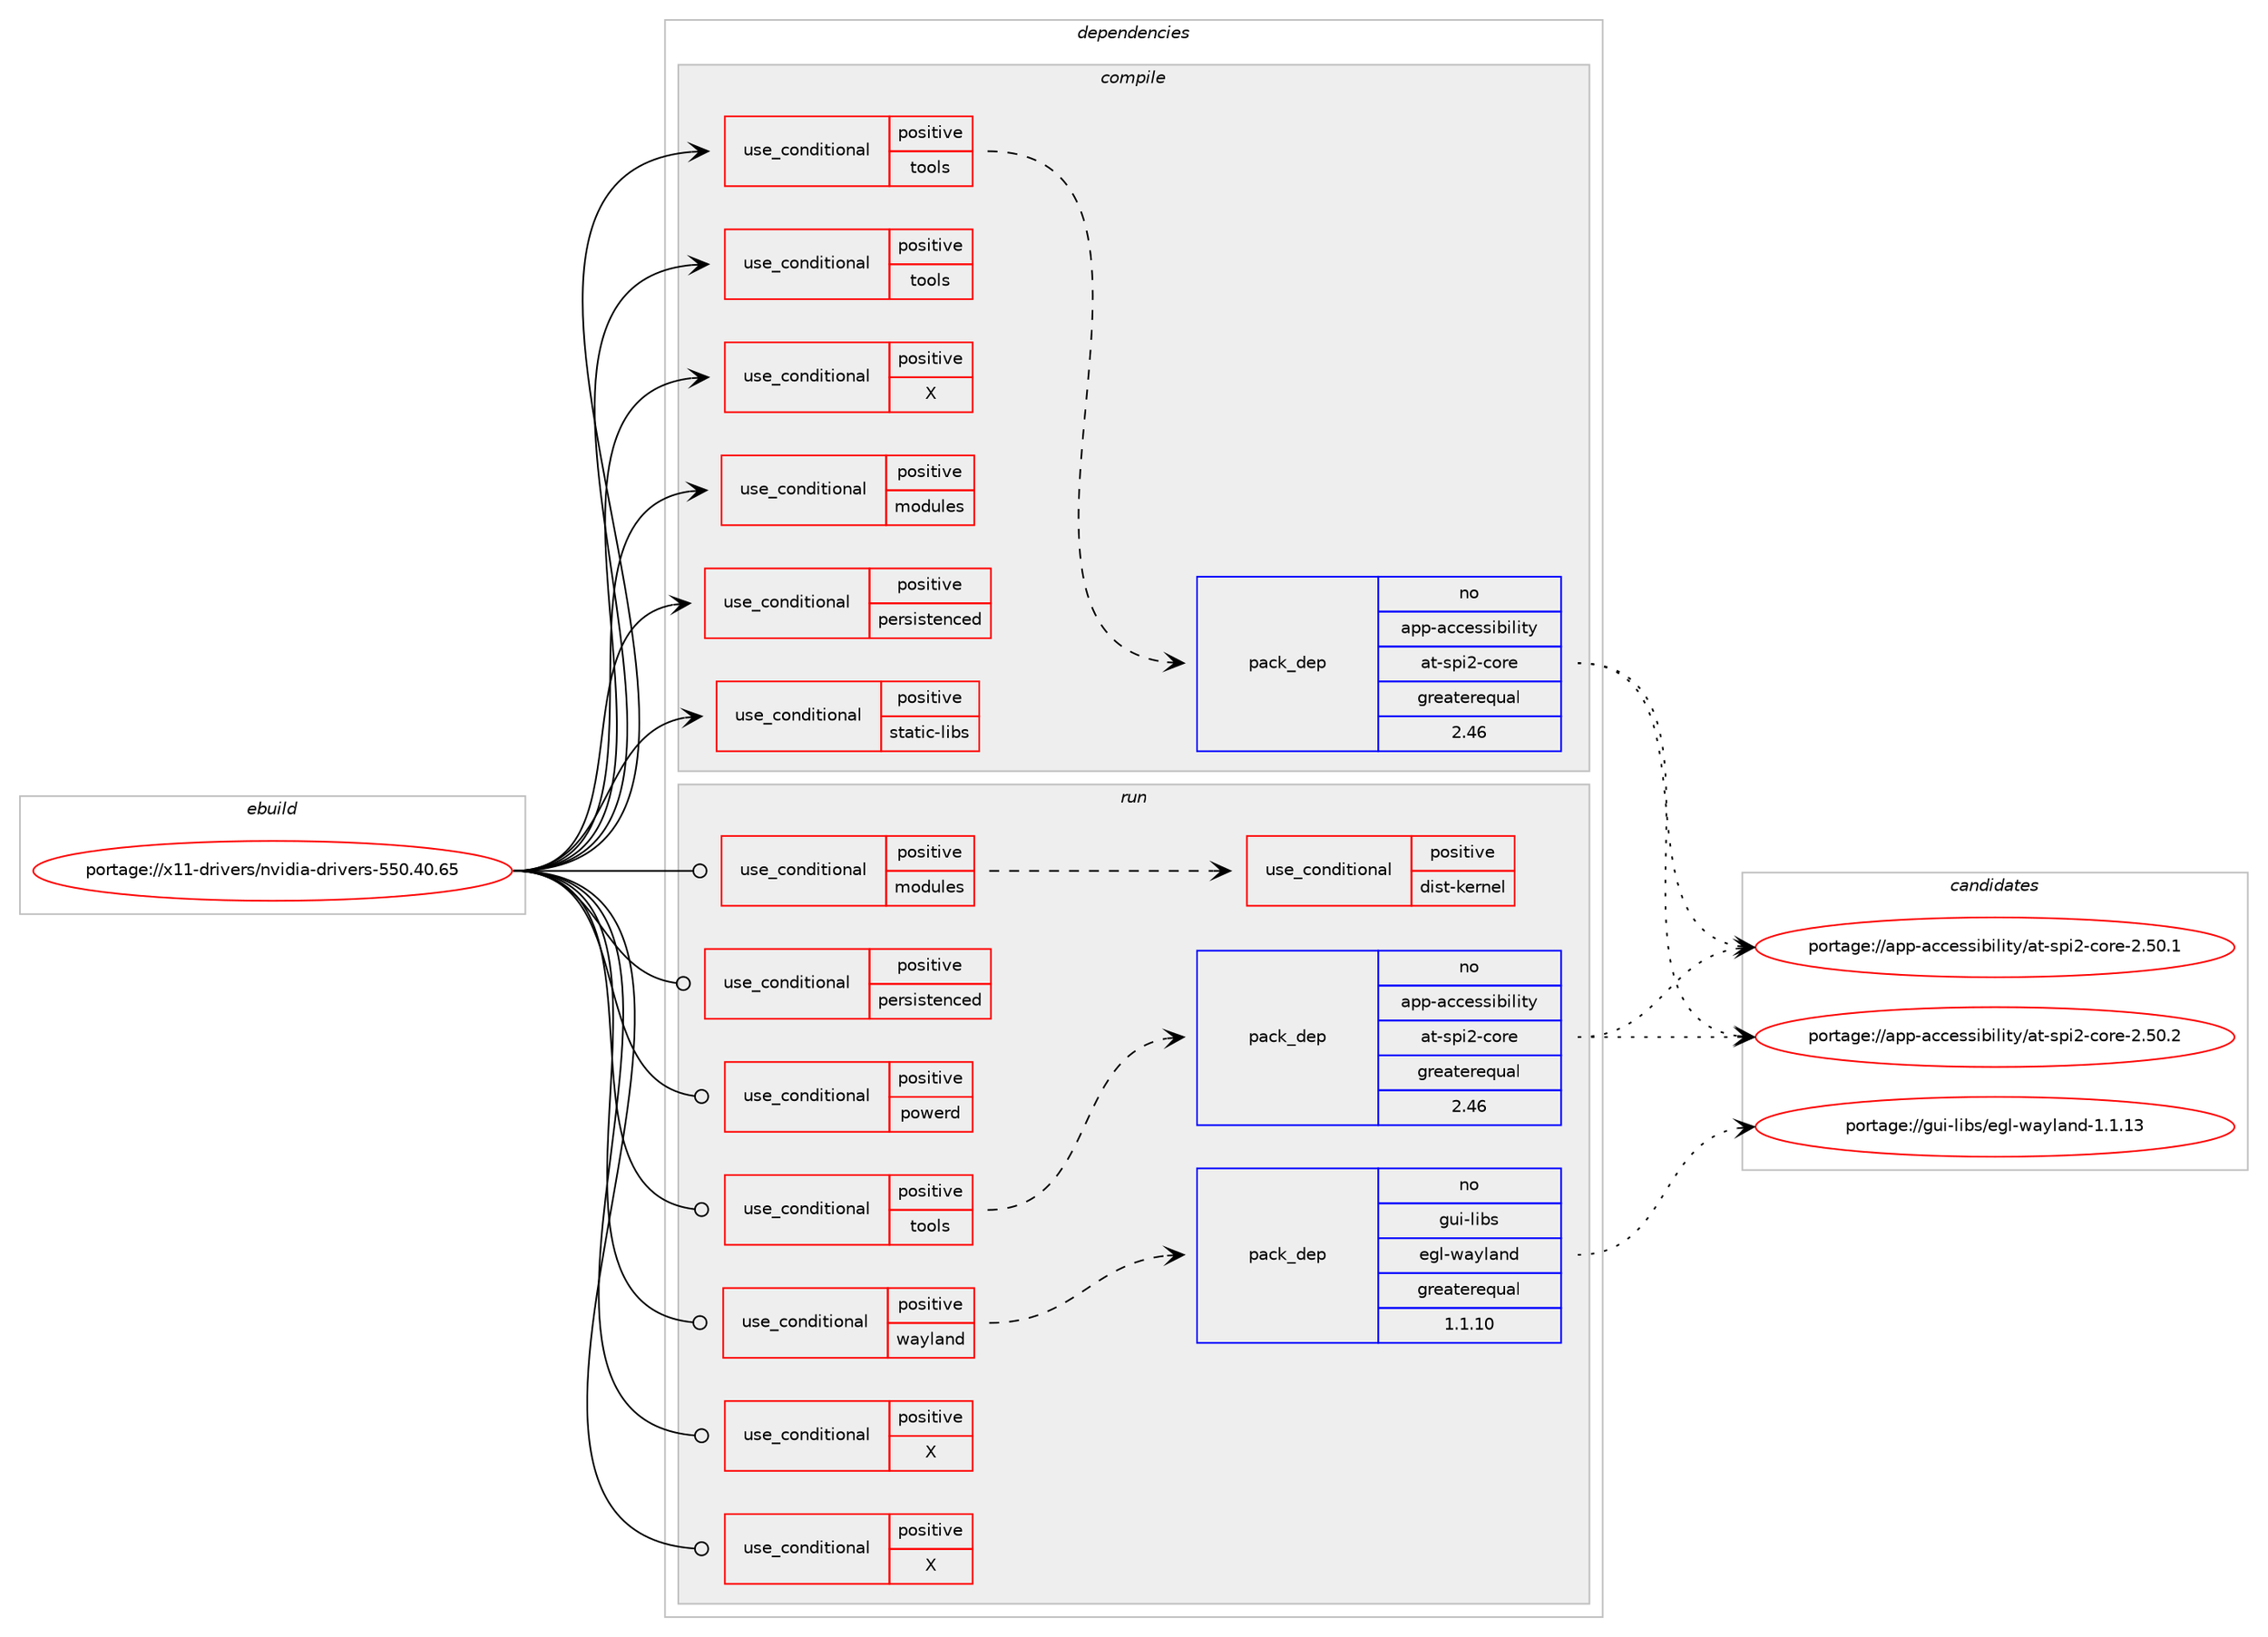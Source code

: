 digraph prolog {

# *************
# Graph options
# *************

newrank=true;
concentrate=true;
compound=true;
graph [rankdir=LR,fontname=Helvetica,fontsize=10,ranksep=1.5];#, ranksep=2.5, nodesep=0.2];
edge  [arrowhead=vee];
node  [fontname=Helvetica,fontsize=10];

# **********
# The ebuild
# **********

subgraph cluster_leftcol {
color=gray;
rank=same;
label=<<i>ebuild</i>>;
id [label="portage://x11-drivers/nvidia-drivers-550.40.65", color=red, width=4, href="../x11-drivers/nvidia-drivers-550.40.65.svg"];
}

# ****************
# The dependencies
# ****************

subgraph cluster_midcol {
color=gray;
label=<<i>dependencies</i>>;
subgraph cluster_compile {
fillcolor="#eeeeee";
style=filled;
label=<<i>compile</i>>;
subgraph cond118545 {
dependency227772 [label=<<TABLE BORDER="0" CELLBORDER="1" CELLSPACING="0" CELLPADDING="4"><TR><TD ROWSPAN="3" CELLPADDING="10">use_conditional</TD></TR><TR><TD>positive</TD></TR><TR><TD>X</TD></TR></TABLE>>, shape=none, color=red];
# *** BEGIN UNKNOWN DEPENDENCY TYPE (TODO) ***
# dependency227772 -> package_dependency(portage://x11-drivers/nvidia-drivers-550.40.65,install,no,x11-libs,libpciaccess,none,[,,],[],[])
# *** END UNKNOWN DEPENDENCY TYPE (TODO) ***

}
id:e -> dependency227772:w [weight=20,style="solid",arrowhead="vee"];
subgraph cond118546 {
dependency227773 [label=<<TABLE BORDER="0" CELLBORDER="1" CELLSPACING="0" CELLPADDING="4"><TR><TD ROWSPAN="3" CELLPADDING="10">use_conditional</TD></TR><TR><TD>positive</TD></TR><TR><TD>modules</TD></TR></TABLE>>, shape=none, color=red];
# *** BEGIN UNKNOWN DEPENDENCY TYPE (TODO) ***
# dependency227773 -> package_dependency(portage://x11-drivers/nvidia-drivers-550.40.65,install,no,virtual,linux-sources,none,[,,],[],[])
# *** END UNKNOWN DEPENDENCY TYPE (TODO) ***

}
id:e -> dependency227773:w [weight=20,style="solid",arrowhead="vee"];
subgraph cond118547 {
dependency227774 [label=<<TABLE BORDER="0" CELLBORDER="1" CELLSPACING="0" CELLPADDING="4"><TR><TD ROWSPAN="3" CELLPADDING="10">use_conditional</TD></TR><TR><TD>positive</TD></TR><TR><TD>persistenced</TD></TR></TABLE>>, shape=none, color=red];
# *** BEGIN UNKNOWN DEPENDENCY TYPE (TODO) ***
# dependency227774 -> package_dependency(portage://x11-drivers/nvidia-drivers-550.40.65,install,no,acct-user,nvpd,none,[,,],[],[])
# *** END UNKNOWN DEPENDENCY TYPE (TODO) ***

# *** BEGIN UNKNOWN DEPENDENCY TYPE (TODO) ***
# dependency227774 -> package_dependency(portage://x11-drivers/nvidia-drivers-550.40.65,install,no,net-libs,libtirpc,none,[,,],any_same_slot,[])
# *** END UNKNOWN DEPENDENCY TYPE (TODO) ***

}
id:e -> dependency227774:w [weight=20,style="solid",arrowhead="vee"];
subgraph cond118548 {
dependency227775 [label=<<TABLE BORDER="0" CELLBORDER="1" CELLSPACING="0" CELLPADDING="4"><TR><TD ROWSPAN="3" CELLPADDING="10">use_conditional</TD></TR><TR><TD>positive</TD></TR><TR><TD>static-libs</TD></TR></TABLE>>, shape=none, color=red];
# *** BEGIN UNKNOWN DEPENDENCY TYPE (TODO) ***
# dependency227775 -> package_dependency(portage://x11-drivers/nvidia-drivers-550.40.65,install,no,x11-base,xorg-proto,none,[,,],[],[])
# *** END UNKNOWN DEPENDENCY TYPE (TODO) ***

# *** BEGIN UNKNOWN DEPENDENCY TYPE (TODO) ***
# dependency227775 -> package_dependency(portage://x11-drivers/nvidia-drivers-550.40.65,install,no,x11-libs,libX11,none,[,,],[],[])
# *** END UNKNOWN DEPENDENCY TYPE (TODO) ***

# *** BEGIN UNKNOWN DEPENDENCY TYPE (TODO) ***
# dependency227775 -> package_dependency(portage://x11-drivers/nvidia-drivers-550.40.65,install,no,x11-libs,libXext,none,[,,],[],[])
# *** END UNKNOWN DEPENDENCY TYPE (TODO) ***

}
id:e -> dependency227775:w [weight=20,style="solid",arrowhead="vee"];
subgraph cond118549 {
dependency227776 [label=<<TABLE BORDER="0" CELLBORDER="1" CELLSPACING="0" CELLPADDING="4"><TR><TD ROWSPAN="3" CELLPADDING="10">use_conditional</TD></TR><TR><TD>positive</TD></TR><TR><TD>tools</TD></TR></TABLE>>, shape=none, color=red];
subgraph pack105930 {
dependency227777 [label=<<TABLE BORDER="0" CELLBORDER="1" CELLSPACING="0" CELLPADDING="4" WIDTH="220"><TR><TD ROWSPAN="6" CELLPADDING="30">pack_dep</TD></TR><TR><TD WIDTH="110">no</TD></TR><TR><TD>app-accessibility</TD></TR><TR><TD>at-spi2-core</TD></TR><TR><TD>greaterequal</TD></TR><TR><TD>2.46</TD></TR></TABLE>>, shape=none, color=blue];
}
dependency227776:e -> dependency227777:w [weight=20,style="dashed",arrowhead="vee"];
# *** BEGIN UNKNOWN DEPENDENCY TYPE (TODO) ***
# dependency227776 -> package_dependency(portage://x11-drivers/nvidia-drivers-550.40.65,install,no,dev-libs,glib,none,[,,],[slot(2)],[])
# *** END UNKNOWN DEPENDENCY TYPE (TODO) ***

# *** BEGIN UNKNOWN DEPENDENCY TYPE (TODO) ***
# dependency227776 -> package_dependency(portage://x11-drivers/nvidia-drivers-550.40.65,install,no,dev-libs,jansson,none,[,,],any_same_slot,[])
# *** END UNKNOWN DEPENDENCY TYPE (TODO) ***

# *** BEGIN UNKNOWN DEPENDENCY TYPE (TODO) ***
# dependency227776 -> package_dependency(portage://x11-drivers/nvidia-drivers-550.40.65,install,no,media-libs,harfbuzz,none,[,,],any_same_slot,[])
# *** END UNKNOWN DEPENDENCY TYPE (TODO) ***

# *** BEGIN UNKNOWN DEPENDENCY TYPE (TODO) ***
# dependency227776 -> package_dependency(portage://x11-drivers/nvidia-drivers-550.40.65,install,no,x11-libs,cairo,none,[,,],[],[])
# *** END UNKNOWN DEPENDENCY TYPE (TODO) ***

# *** BEGIN UNKNOWN DEPENDENCY TYPE (TODO) ***
# dependency227776 -> package_dependency(portage://x11-drivers/nvidia-drivers-550.40.65,install,no,x11-libs,gdk-pixbuf,none,[,,],[slot(2)],[])
# *** END UNKNOWN DEPENDENCY TYPE (TODO) ***

# *** BEGIN UNKNOWN DEPENDENCY TYPE (TODO) ***
# dependency227776 -> package_dependency(portage://x11-drivers/nvidia-drivers-550.40.65,install,no,x11-libs,gtk+,none,[,,],[slot(3)],[use(enable(X),none)])
# *** END UNKNOWN DEPENDENCY TYPE (TODO) ***

# *** BEGIN UNKNOWN DEPENDENCY TYPE (TODO) ***
# dependency227776 -> package_dependency(portage://x11-drivers/nvidia-drivers-550.40.65,install,no,x11-libs,libX11,none,[,,],[],[])
# *** END UNKNOWN DEPENDENCY TYPE (TODO) ***

# *** BEGIN UNKNOWN DEPENDENCY TYPE (TODO) ***
# dependency227776 -> package_dependency(portage://x11-drivers/nvidia-drivers-550.40.65,install,no,x11-libs,libXext,none,[,,],[],[])
# *** END UNKNOWN DEPENDENCY TYPE (TODO) ***

# *** BEGIN UNKNOWN DEPENDENCY TYPE (TODO) ***
# dependency227776 -> package_dependency(portage://x11-drivers/nvidia-drivers-550.40.65,install,no,x11-libs,libXxf86vm,none,[,,],[],[])
# *** END UNKNOWN DEPENDENCY TYPE (TODO) ***

# *** BEGIN UNKNOWN DEPENDENCY TYPE (TODO) ***
# dependency227776 -> package_dependency(portage://x11-drivers/nvidia-drivers-550.40.65,install,no,x11-libs,pango,none,[,,],[],[])
# *** END UNKNOWN DEPENDENCY TYPE (TODO) ***

}
id:e -> dependency227776:w [weight=20,style="solid",arrowhead="vee"];
subgraph cond118550 {
dependency227778 [label=<<TABLE BORDER="0" CELLBORDER="1" CELLSPACING="0" CELLPADDING="4"><TR><TD ROWSPAN="3" CELLPADDING="10">use_conditional</TD></TR><TR><TD>positive</TD></TR><TR><TD>tools</TD></TR></TABLE>>, shape=none, color=red];
# *** BEGIN UNKNOWN DEPENDENCY TYPE (TODO) ***
# dependency227778 -> package_dependency(portage://x11-drivers/nvidia-drivers-550.40.65,install,no,media-libs,libglvnd,none,[,,],[],[])
# *** END UNKNOWN DEPENDENCY TYPE (TODO) ***

# *** BEGIN UNKNOWN DEPENDENCY TYPE (TODO) ***
# dependency227778 -> package_dependency(portage://x11-drivers/nvidia-drivers-550.40.65,install,no,sys-apps,dbus,none,[,,],[],[])
# *** END UNKNOWN DEPENDENCY TYPE (TODO) ***

# *** BEGIN UNKNOWN DEPENDENCY TYPE (TODO) ***
# dependency227778 -> package_dependency(portage://x11-drivers/nvidia-drivers-550.40.65,install,no,x11-base,xorg-proto,none,[,,],[],[])
# *** END UNKNOWN DEPENDENCY TYPE (TODO) ***

# *** BEGIN UNKNOWN DEPENDENCY TYPE (TODO) ***
# dependency227778 -> package_dependency(portage://x11-drivers/nvidia-drivers-550.40.65,install,no,x11-libs,libXrandr,none,[,,],[],[])
# *** END UNKNOWN DEPENDENCY TYPE (TODO) ***

# *** BEGIN UNKNOWN DEPENDENCY TYPE (TODO) ***
# dependency227778 -> package_dependency(portage://x11-drivers/nvidia-drivers-550.40.65,install,no,x11-libs,libXv,none,[,,],[],[])
# *** END UNKNOWN DEPENDENCY TYPE (TODO) ***

# *** BEGIN UNKNOWN DEPENDENCY TYPE (TODO) ***
# dependency227778 -> package_dependency(portage://x11-drivers/nvidia-drivers-550.40.65,install,no,x11-libs,libvdpau,none,[,,],[],[])
# *** END UNKNOWN DEPENDENCY TYPE (TODO) ***

}
id:e -> dependency227778:w [weight=20,style="solid",arrowhead="vee"];
# *** BEGIN UNKNOWN DEPENDENCY TYPE (TODO) ***
# id -> package_dependency(portage://x11-drivers/nvidia-drivers-550.40.65,install,no,acct-group,video,none,[,,],[],[])
# *** END UNKNOWN DEPENDENCY TYPE (TODO) ***

}
subgraph cluster_compileandrun {
fillcolor="#eeeeee";
style=filled;
label=<<i>compile and run</i>>;
}
subgraph cluster_run {
fillcolor="#eeeeee";
style=filled;
label=<<i>run</i>>;
subgraph cond118551 {
dependency227779 [label=<<TABLE BORDER="0" CELLBORDER="1" CELLSPACING="0" CELLPADDING="4"><TR><TD ROWSPAN="3" CELLPADDING="10">use_conditional</TD></TR><TR><TD>positive</TD></TR><TR><TD>X</TD></TR></TABLE>>, shape=none, color=red];
# *** BEGIN UNKNOWN DEPENDENCY TYPE (TODO) ***
# dependency227779 -> package_dependency(portage://x11-drivers/nvidia-drivers-550.40.65,run,no,media-libs,libglvnd,none,[,,],[],[use(enable(X),none),use(optenable(abi_x86_32),negative)])
# *** END UNKNOWN DEPENDENCY TYPE (TODO) ***

# *** BEGIN UNKNOWN DEPENDENCY TYPE (TODO) ***
# dependency227779 -> package_dependency(portage://x11-drivers/nvidia-drivers-550.40.65,run,no,x11-libs,libX11,none,[,,],[],[use(optenable(abi_x86_32),negative)])
# *** END UNKNOWN DEPENDENCY TYPE (TODO) ***

# *** BEGIN UNKNOWN DEPENDENCY TYPE (TODO) ***
# dependency227779 -> package_dependency(portage://x11-drivers/nvidia-drivers-550.40.65,run,no,x11-libs,libXext,none,[,,],[],[use(optenable(abi_x86_32),negative)])
# *** END UNKNOWN DEPENDENCY TYPE (TODO) ***

}
id:e -> dependency227779:w [weight=20,style="solid",arrowhead="odot"];
subgraph cond118552 {
dependency227780 [label=<<TABLE BORDER="0" CELLBORDER="1" CELLSPACING="0" CELLPADDING="4"><TR><TD ROWSPAN="3" CELLPADDING="10">use_conditional</TD></TR><TR><TD>positive</TD></TR><TR><TD>X</TD></TR></TABLE>>, shape=none, color=red];
# *** BEGIN UNKNOWN DEPENDENCY TYPE (TODO) ***
# dependency227780 -> package_dependency(portage://x11-drivers/nvidia-drivers-550.40.65,run,no,x11-libs,libpciaccess,none,[,,],[],[])
# *** END UNKNOWN DEPENDENCY TYPE (TODO) ***

}
id:e -> dependency227780:w [weight=20,style="solid",arrowhead="odot"];
subgraph cond118553 {
dependency227781 [label=<<TABLE BORDER="0" CELLBORDER="1" CELLSPACING="0" CELLPADDING="4"><TR><TD ROWSPAN="3" CELLPADDING="10">use_conditional</TD></TR><TR><TD>positive</TD></TR><TR><TD>modules</TD></TR></TABLE>>, shape=none, color=red];
# *** BEGIN UNKNOWN DEPENDENCY TYPE (TODO) ***
# dependency227781 -> package_dependency(portage://x11-drivers/nvidia-drivers-550.40.65,run,no,sys-apps,kmod,none,[,,],[],[use(enable(tools),none)])
# *** END UNKNOWN DEPENDENCY TYPE (TODO) ***

subgraph cond118554 {
dependency227782 [label=<<TABLE BORDER="0" CELLBORDER="1" CELLSPACING="0" CELLPADDING="4"><TR><TD ROWSPAN="3" CELLPADDING="10">use_conditional</TD></TR><TR><TD>positive</TD></TR><TR><TD>dist-kernel</TD></TR></TABLE>>, shape=none, color=red];
# *** BEGIN UNKNOWN DEPENDENCY TYPE (TODO) ***
# dependency227782 -> package_dependency(portage://x11-drivers/nvidia-drivers-550.40.65,run,no,virtual,dist-kernel,none,[,,],any_same_slot,[])
# *** END UNKNOWN DEPENDENCY TYPE (TODO) ***

}
dependency227781:e -> dependency227782:w [weight=20,style="dashed",arrowhead="vee"];
}
id:e -> dependency227781:w [weight=20,style="solid",arrowhead="odot"];
subgraph cond118555 {
dependency227783 [label=<<TABLE BORDER="0" CELLBORDER="1" CELLSPACING="0" CELLPADDING="4"><TR><TD ROWSPAN="3" CELLPADDING="10">use_conditional</TD></TR><TR><TD>positive</TD></TR><TR><TD>persistenced</TD></TR></TABLE>>, shape=none, color=red];
# *** BEGIN UNKNOWN DEPENDENCY TYPE (TODO) ***
# dependency227783 -> package_dependency(portage://x11-drivers/nvidia-drivers-550.40.65,run,no,acct-user,nvpd,none,[,,],[],[])
# *** END UNKNOWN DEPENDENCY TYPE (TODO) ***

# *** BEGIN UNKNOWN DEPENDENCY TYPE (TODO) ***
# dependency227783 -> package_dependency(portage://x11-drivers/nvidia-drivers-550.40.65,run,no,net-libs,libtirpc,none,[,,],any_same_slot,[])
# *** END UNKNOWN DEPENDENCY TYPE (TODO) ***

}
id:e -> dependency227783:w [weight=20,style="solid",arrowhead="odot"];
subgraph cond118556 {
dependency227784 [label=<<TABLE BORDER="0" CELLBORDER="1" CELLSPACING="0" CELLPADDING="4"><TR><TD ROWSPAN="3" CELLPADDING="10">use_conditional</TD></TR><TR><TD>positive</TD></TR><TR><TD>powerd</TD></TR></TABLE>>, shape=none, color=red];
# *** BEGIN UNKNOWN DEPENDENCY TYPE (TODO) ***
# dependency227784 -> package_dependency(portage://x11-drivers/nvidia-drivers-550.40.65,run,no,sys-apps,dbus,none,[,,],[],[use(optenable(abi_x86_32),negative)])
# *** END UNKNOWN DEPENDENCY TYPE (TODO) ***

}
id:e -> dependency227784:w [weight=20,style="solid",arrowhead="odot"];
subgraph cond118557 {
dependency227785 [label=<<TABLE BORDER="0" CELLBORDER="1" CELLSPACING="0" CELLPADDING="4"><TR><TD ROWSPAN="3" CELLPADDING="10">use_conditional</TD></TR><TR><TD>positive</TD></TR><TR><TD>tools</TD></TR></TABLE>>, shape=none, color=red];
subgraph pack105931 {
dependency227786 [label=<<TABLE BORDER="0" CELLBORDER="1" CELLSPACING="0" CELLPADDING="4" WIDTH="220"><TR><TD ROWSPAN="6" CELLPADDING="30">pack_dep</TD></TR><TR><TD WIDTH="110">no</TD></TR><TR><TD>app-accessibility</TD></TR><TR><TD>at-spi2-core</TD></TR><TR><TD>greaterequal</TD></TR><TR><TD>2.46</TD></TR></TABLE>>, shape=none, color=blue];
}
dependency227785:e -> dependency227786:w [weight=20,style="dashed",arrowhead="vee"];
# *** BEGIN UNKNOWN DEPENDENCY TYPE (TODO) ***
# dependency227785 -> package_dependency(portage://x11-drivers/nvidia-drivers-550.40.65,run,no,dev-libs,glib,none,[,,],[slot(2)],[])
# *** END UNKNOWN DEPENDENCY TYPE (TODO) ***

# *** BEGIN UNKNOWN DEPENDENCY TYPE (TODO) ***
# dependency227785 -> package_dependency(portage://x11-drivers/nvidia-drivers-550.40.65,run,no,dev-libs,jansson,none,[,,],any_same_slot,[])
# *** END UNKNOWN DEPENDENCY TYPE (TODO) ***

# *** BEGIN UNKNOWN DEPENDENCY TYPE (TODO) ***
# dependency227785 -> package_dependency(portage://x11-drivers/nvidia-drivers-550.40.65,run,no,media-libs,harfbuzz,none,[,,],any_same_slot,[])
# *** END UNKNOWN DEPENDENCY TYPE (TODO) ***

# *** BEGIN UNKNOWN DEPENDENCY TYPE (TODO) ***
# dependency227785 -> package_dependency(portage://x11-drivers/nvidia-drivers-550.40.65,run,no,x11-libs,cairo,none,[,,],[],[])
# *** END UNKNOWN DEPENDENCY TYPE (TODO) ***

# *** BEGIN UNKNOWN DEPENDENCY TYPE (TODO) ***
# dependency227785 -> package_dependency(portage://x11-drivers/nvidia-drivers-550.40.65,run,no,x11-libs,gdk-pixbuf,none,[,,],[slot(2)],[])
# *** END UNKNOWN DEPENDENCY TYPE (TODO) ***

# *** BEGIN UNKNOWN DEPENDENCY TYPE (TODO) ***
# dependency227785 -> package_dependency(portage://x11-drivers/nvidia-drivers-550.40.65,run,no,x11-libs,gtk+,none,[,,],[slot(3)],[use(enable(X),none)])
# *** END UNKNOWN DEPENDENCY TYPE (TODO) ***

# *** BEGIN UNKNOWN DEPENDENCY TYPE (TODO) ***
# dependency227785 -> package_dependency(portage://x11-drivers/nvidia-drivers-550.40.65,run,no,x11-libs,libX11,none,[,,],[],[])
# *** END UNKNOWN DEPENDENCY TYPE (TODO) ***

# *** BEGIN UNKNOWN DEPENDENCY TYPE (TODO) ***
# dependency227785 -> package_dependency(portage://x11-drivers/nvidia-drivers-550.40.65,run,no,x11-libs,libXext,none,[,,],[],[])
# *** END UNKNOWN DEPENDENCY TYPE (TODO) ***

# *** BEGIN UNKNOWN DEPENDENCY TYPE (TODO) ***
# dependency227785 -> package_dependency(portage://x11-drivers/nvidia-drivers-550.40.65,run,no,x11-libs,libXxf86vm,none,[,,],[],[])
# *** END UNKNOWN DEPENDENCY TYPE (TODO) ***

# *** BEGIN UNKNOWN DEPENDENCY TYPE (TODO) ***
# dependency227785 -> package_dependency(portage://x11-drivers/nvidia-drivers-550.40.65,run,no,x11-libs,pango,none,[,,],[],[])
# *** END UNKNOWN DEPENDENCY TYPE (TODO) ***

}
id:e -> dependency227785:w [weight=20,style="solid",arrowhead="odot"];
subgraph cond118558 {
dependency227787 [label=<<TABLE BORDER="0" CELLBORDER="1" CELLSPACING="0" CELLPADDING="4"><TR><TD ROWSPAN="3" CELLPADDING="10">use_conditional</TD></TR><TR><TD>positive</TD></TR><TR><TD>wayland</TD></TR></TABLE>>, shape=none, color=red];
# *** BEGIN UNKNOWN DEPENDENCY TYPE (TODO) ***
# dependency227787 -> package_dependency(portage://x11-drivers/nvidia-drivers-550.40.65,run,no,gui-libs,egl-gbm,none,[,,],[],[])
# *** END UNKNOWN DEPENDENCY TYPE (TODO) ***

subgraph pack105932 {
dependency227788 [label=<<TABLE BORDER="0" CELLBORDER="1" CELLSPACING="0" CELLPADDING="4" WIDTH="220"><TR><TD ROWSPAN="6" CELLPADDING="30">pack_dep</TD></TR><TR><TD WIDTH="110">no</TD></TR><TR><TD>gui-libs</TD></TR><TR><TD>egl-wayland</TD></TR><TR><TD>greaterequal</TD></TR><TR><TD>1.1.10</TD></TR></TABLE>>, shape=none, color=blue];
}
dependency227787:e -> dependency227788:w [weight=20,style="dashed",arrowhead="vee"];
}
id:e -> dependency227787:w [weight=20,style="solid",arrowhead="odot"];
# *** BEGIN UNKNOWN DEPENDENCY TYPE (TODO) ***
# id -> package_dependency(portage://x11-drivers/nvidia-drivers-550.40.65,run,no,acct-group,video,none,[,,],[],[])
# *** END UNKNOWN DEPENDENCY TYPE (TODO) ***

# *** BEGIN UNKNOWN DEPENDENCY TYPE (TODO) ***
# id -> package_dependency(portage://x11-drivers/nvidia-drivers-550.40.65,run,no,dev-libs,openssl,none,[,,],[slot(0),subslot(3)],[])
# *** END UNKNOWN DEPENDENCY TYPE (TODO) ***

# *** BEGIN UNKNOWN DEPENDENCY TYPE (TODO) ***
# id -> package_dependency(portage://x11-drivers/nvidia-drivers-550.40.65,run,no,sys-libs,glibc,none,[,,],[],[])
# *** END UNKNOWN DEPENDENCY TYPE (TODO) ***

}
}

# **************
# The candidates
# **************

subgraph cluster_choices {
rank=same;
color=gray;
label=<<i>candidates</i>>;

subgraph choice105930 {
color=black;
nodesep=1;
choice97112112459799991011151151059810510810511612147971164511511210550459911111410145504653484649 [label="portage://app-accessibility/at-spi2-core-2.50.1", color=red, width=4,href="../app-accessibility/at-spi2-core-2.50.1.svg"];
choice97112112459799991011151151059810510810511612147971164511511210550459911111410145504653484650 [label="portage://app-accessibility/at-spi2-core-2.50.2", color=red, width=4,href="../app-accessibility/at-spi2-core-2.50.2.svg"];
dependency227777:e -> choice97112112459799991011151151059810510810511612147971164511511210550459911111410145504653484649:w [style=dotted,weight="100"];
dependency227777:e -> choice97112112459799991011151151059810510810511612147971164511511210550459911111410145504653484650:w [style=dotted,weight="100"];
}
subgraph choice105931 {
color=black;
nodesep=1;
choice97112112459799991011151151059810510810511612147971164511511210550459911111410145504653484649 [label="portage://app-accessibility/at-spi2-core-2.50.1", color=red, width=4,href="../app-accessibility/at-spi2-core-2.50.1.svg"];
choice97112112459799991011151151059810510810511612147971164511511210550459911111410145504653484650 [label="portage://app-accessibility/at-spi2-core-2.50.2", color=red, width=4,href="../app-accessibility/at-spi2-core-2.50.2.svg"];
dependency227786:e -> choice97112112459799991011151151059810510810511612147971164511511210550459911111410145504653484649:w [style=dotted,weight="100"];
dependency227786:e -> choice97112112459799991011151151059810510810511612147971164511511210550459911111410145504653484650:w [style=dotted,weight="100"];
}
subgraph choice105932 {
color=black;
nodesep=1;
choice10311710545108105981154710110310845119971211089711010045494649464951 [label="portage://gui-libs/egl-wayland-1.1.13", color=red, width=4,href="../gui-libs/egl-wayland-1.1.13.svg"];
dependency227788:e -> choice10311710545108105981154710110310845119971211089711010045494649464951:w [style=dotted,weight="100"];
}
}

}

